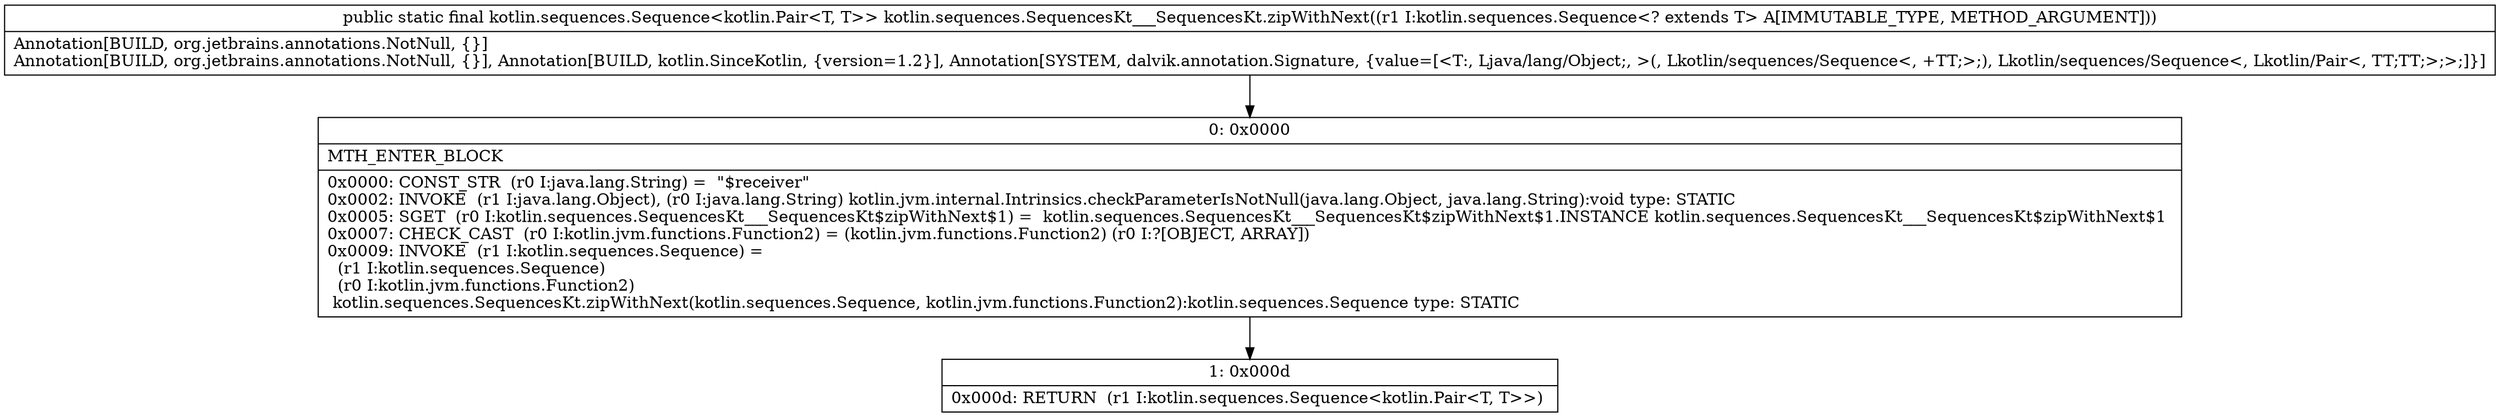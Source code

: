 digraph "CFG forkotlin.sequences.SequencesKt___SequencesKt.zipWithNext(Lkotlin\/sequences\/Sequence;)Lkotlin\/sequences\/Sequence;" {
Node_0 [shape=record,label="{0\:\ 0x0000|MTH_ENTER_BLOCK\l|0x0000: CONST_STR  (r0 I:java.lang.String) =  \"$receiver\" \l0x0002: INVOKE  (r1 I:java.lang.Object), (r0 I:java.lang.String) kotlin.jvm.internal.Intrinsics.checkParameterIsNotNull(java.lang.Object, java.lang.String):void type: STATIC \l0x0005: SGET  (r0 I:kotlin.sequences.SequencesKt___SequencesKt$zipWithNext$1) =  kotlin.sequences.SequencesKt___SequencesKt$zipWithNext$1.INSTANCE kotlin.sequences.SequencesKt___SequencesKt$zipWithNext$1 \l0x0007: CHECK_CAST  (r0 I:kotlin.jvm.functions.Function2) = (kotlin.jvm.functions.Function2) (r0 I:?[OBJECT, ARRAY]) \l0x0009: INVOKE  (r1 I:kotlin.sequences.Sequence) = \l  (r1 I:kotlin.sequences.Sequence)\l  (r0 I:kotlin.jvm.functions.Function2)\l kotlin.sequences.SequencesKt.zipWithNext(kotlin.sequences.Sequence, kotlin.jvm.functions.Function2):kotlin.sequences.Sequence type: STATIC \l}"];
Node_1 [shape=record,label="{1\:\ 0x000d|0x000d: RETURN  (r1 I:kotlin.sequences.Sequence\<kotlin.Pair\<T, T\>\>) \l}"];
MethodNode[shape=record,label="{public static final kotlin.sequences.Sequence\<kotlin.Pair\<T, T\>\> kotlin.sequences.SequencesKt___SequencesKt.zipWithNext((r1 I:kotlin.sequences.Sequence\<? extends T\> A[IMMUTABLE_TYPE, METHOD_ARGUMENT]))  | Annotation[BUILD, org.jetbrains.annotations.NotNull, \{\}]\lAnnotation[BUILD, org.jetbrains.annotations.NotNull, \{\}], Annotation[BUILD, kotlin.SinceKotlin, \{version=1.2\}], Annotation[SYSTEM, dalvik.annotation.Signature, \{value=[\<T:, Ljava\/lang\/Object;, \>(, Lkotlin\/sequences\/Sequence\<, +TT;\>;), Lkotlin\/sequences\/Sequence\<, Lkotlin\/Pair\<, TT;TT;\>;\>;]\}]\l}"];
MethodNode -> Node_0;
Node_0 -> Node_1;
}

